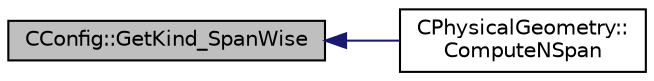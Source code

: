 digraph "CConfig::GetKind_SpanWise"
{
  edge [fontname="Helvetica",fontsize="10",labelfontname="Helvetica",labelfontsize="10"];
  node [fontname="Helvetica",fontsize="10",shape=record];
  rankdir="LR";
  Node5485 [label="CConfig::GetKind_SpanWise",height=0.2,width=0.4,color="black", fillcolor="grey75", style="filled", fontcolor="black"];
  Node5485 -> Node5486 [dir="back",color="midnightblue",fontsize="10",style="solid",fontname="Helvetica"];
  Node5486 [label="CPhysicalGeometry::\lComputeNSpan",height=0.2,width=0.4,color="black", fillcolor="white", style="filled",URL="$class_c_physical_geometry.html#a9aa84f4877184465391ad944264e2c12",tooltip="Set number of span wise level for turbomachinery computation. "];
}
